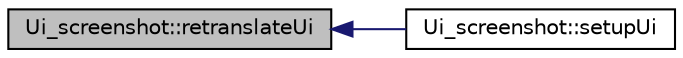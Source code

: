 digraph G
{
  edge [fontname="Helvetica",fontsize="10",labelfontname="Helvetica",labelfontsize="10"];
  node [fontname="Helvetica",fontsize="10",shape=record];
  rankdir=LR;
  Node1 [label="Ui_screenshot::retranslateUi",height=0.2,width=0.4,color="black", fillcolor="grey75", style="filled" fontcolor="black"];
  Node1 -> Node2 [dir=back,color="midnightblue",fontsize="10",style="solid",fontname="Helvetica"];
  Node2 [label="Ui_screenshot::setupUi",height=0.2,width=0.4,color="black", fillcolor="white", style="filled",URL="$classUi__screenshot.html#a2953c741ab7b0b4aa2901f3fa3326bc3"];
}
